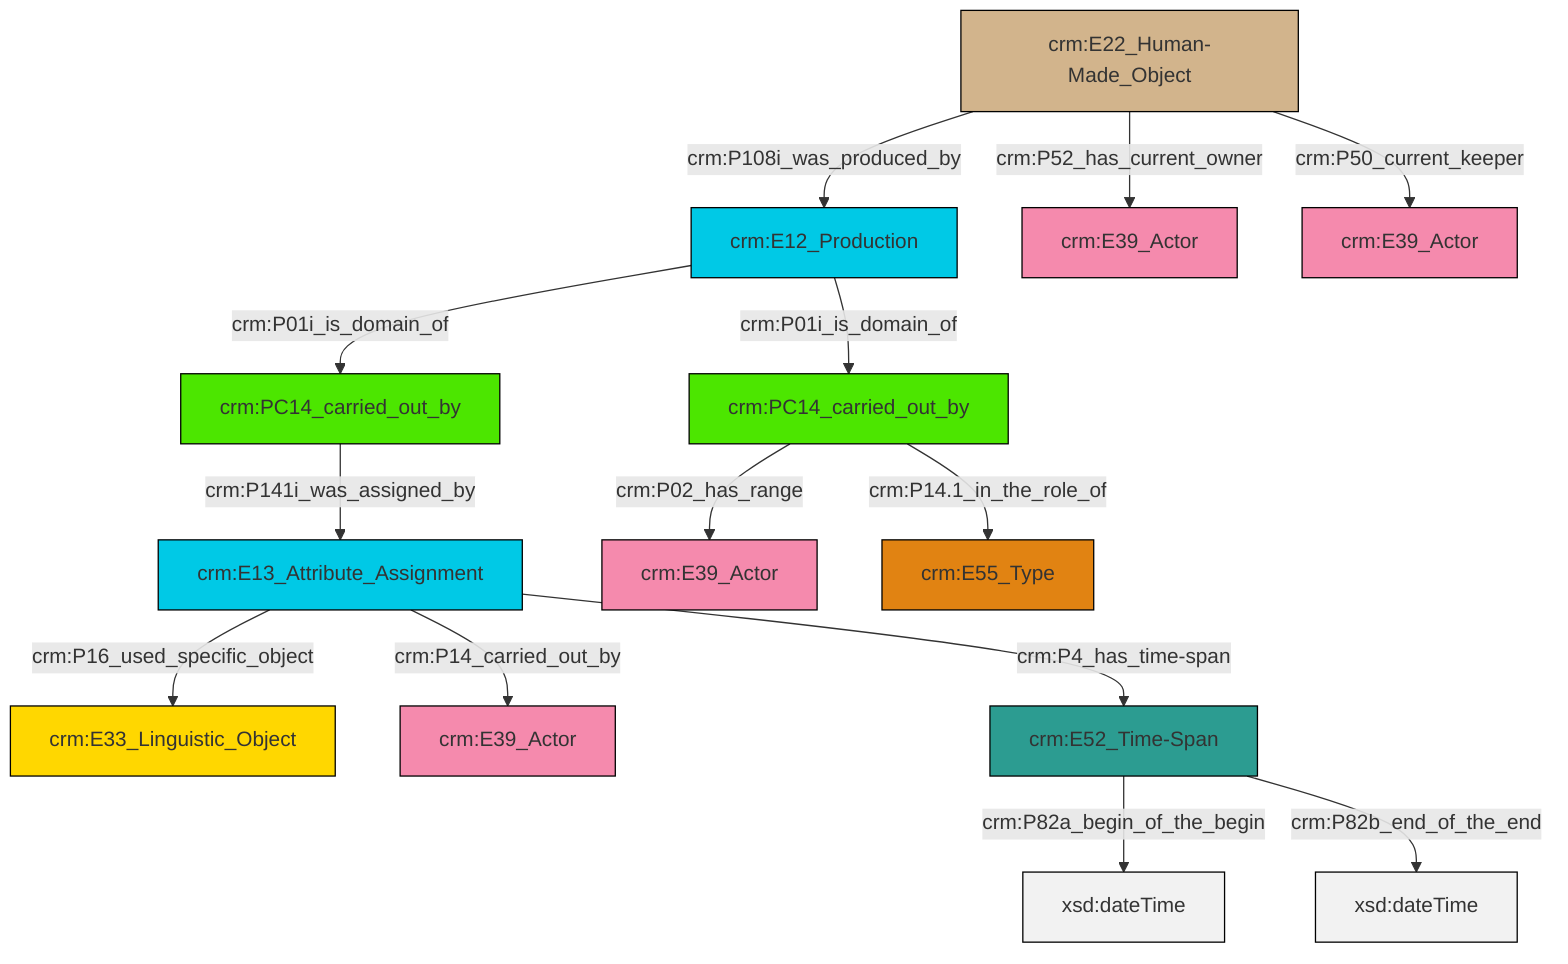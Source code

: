 graph TD
classDef Literal fill:#f2f2f2,stroke:#000000;
classDef CRM_Entity fill:#FFFFFF,stroke:#000000;
classDef Temporal_Entity fill:#00C9E6, stroke:#000000;
classDef Type fill:#E18312, stroke:#000000;
classDef Time-Span fill:#2C9C91, stroke:#000000;
classDef Appellation fill:#FFEB7F, stroke:#000000;
classDef Place fill:#008836, stroke:#000000;
classDef Persistent_Item fill:#B266B2, stroke:#000000;
classDef Conceptual_Object fill:#FFD700, stroke:#000000;
classDef Physical_Thing fill:#D2B48C, stroke:#000000;
classDef Actor fill:#f58aad, stroke:#000000;
classDef PC_Classes fill:#4ce600, stroke:#000000;
classDef Multi fill:#cccccc,stroke:#000000;

0["crm:E22_Human-Made_Object"]:::Physical_Thing -->|crm:P108i_was_produced_by| 1["crm:E12_Production"]:::Temporal_Entity
2["crm:PC14_carried_out_by"]:::PC_Classes -->|crm:P02_has_range| 3["crm:E39_Actor"]:::Actor
4["crm:E13_Attribute_Assignment"]:::Temporal_Entity -->|crm:P16_used_specific_object| 5["crm:E33_Linguistic_Object"]:::Conceptual_Object
0["crm:E22_Human-Made_Object"]:::Physical_Thing -->|crm:P52_has_current_owner| 8["crm:E39_Actor"]:::Actor
2["crm:PC14_carried_out_by"]:::PC_Classes -->|crm:P14.1_in_the_role_of| 13["crm:E55_Type"]:::Type
0["crm:E22_Human-Made_Object"]:::Physical_Thing -->|crm:P50_current_keeper| 9["crm:E39_Actor"]:::Actor
1["crm:E12_Production"]:::Temporal_Entity -->|crm:P01i_is_domain_of| 15["crm:PC14_carried_out_by"]:::PC_Classes
16["crm:E52_Time-Span"]:::Time-Span -->|crm:P82a_begin_of_the_begin| 18[xsd:dateTime]:::Literal
15["crm:PC14_carried_out_by"]:::PC_Classes -->|crm:P141i_was_assigned_by| 4["crm:E13_Attribute_Assignment"]:::Temporal_Entity
1["crm:E12_Production"]:::Temporal_Entity -->|crm:P01i_is_domain_of| 2["crm:PC14_carried_out_by"]:::PC_Classes
16["crm:E52_Time-Span"]:::Time-Span -->|crm:P82b_end_of_the_end| 20[xsd:dateTime]:::Literal
4["crm:E13_Attribute_Assignment"]:::Temporal_Entity -->|crm:P14_carried_out_by| 11["crm:E39_Actor"]:::Actor
4["crm:E13_Attribute_Assignment"]:::Temporal_Entity -->|crm:P4_has_time-span| 16["crm:E52_Time-Span"]:::Time-Span